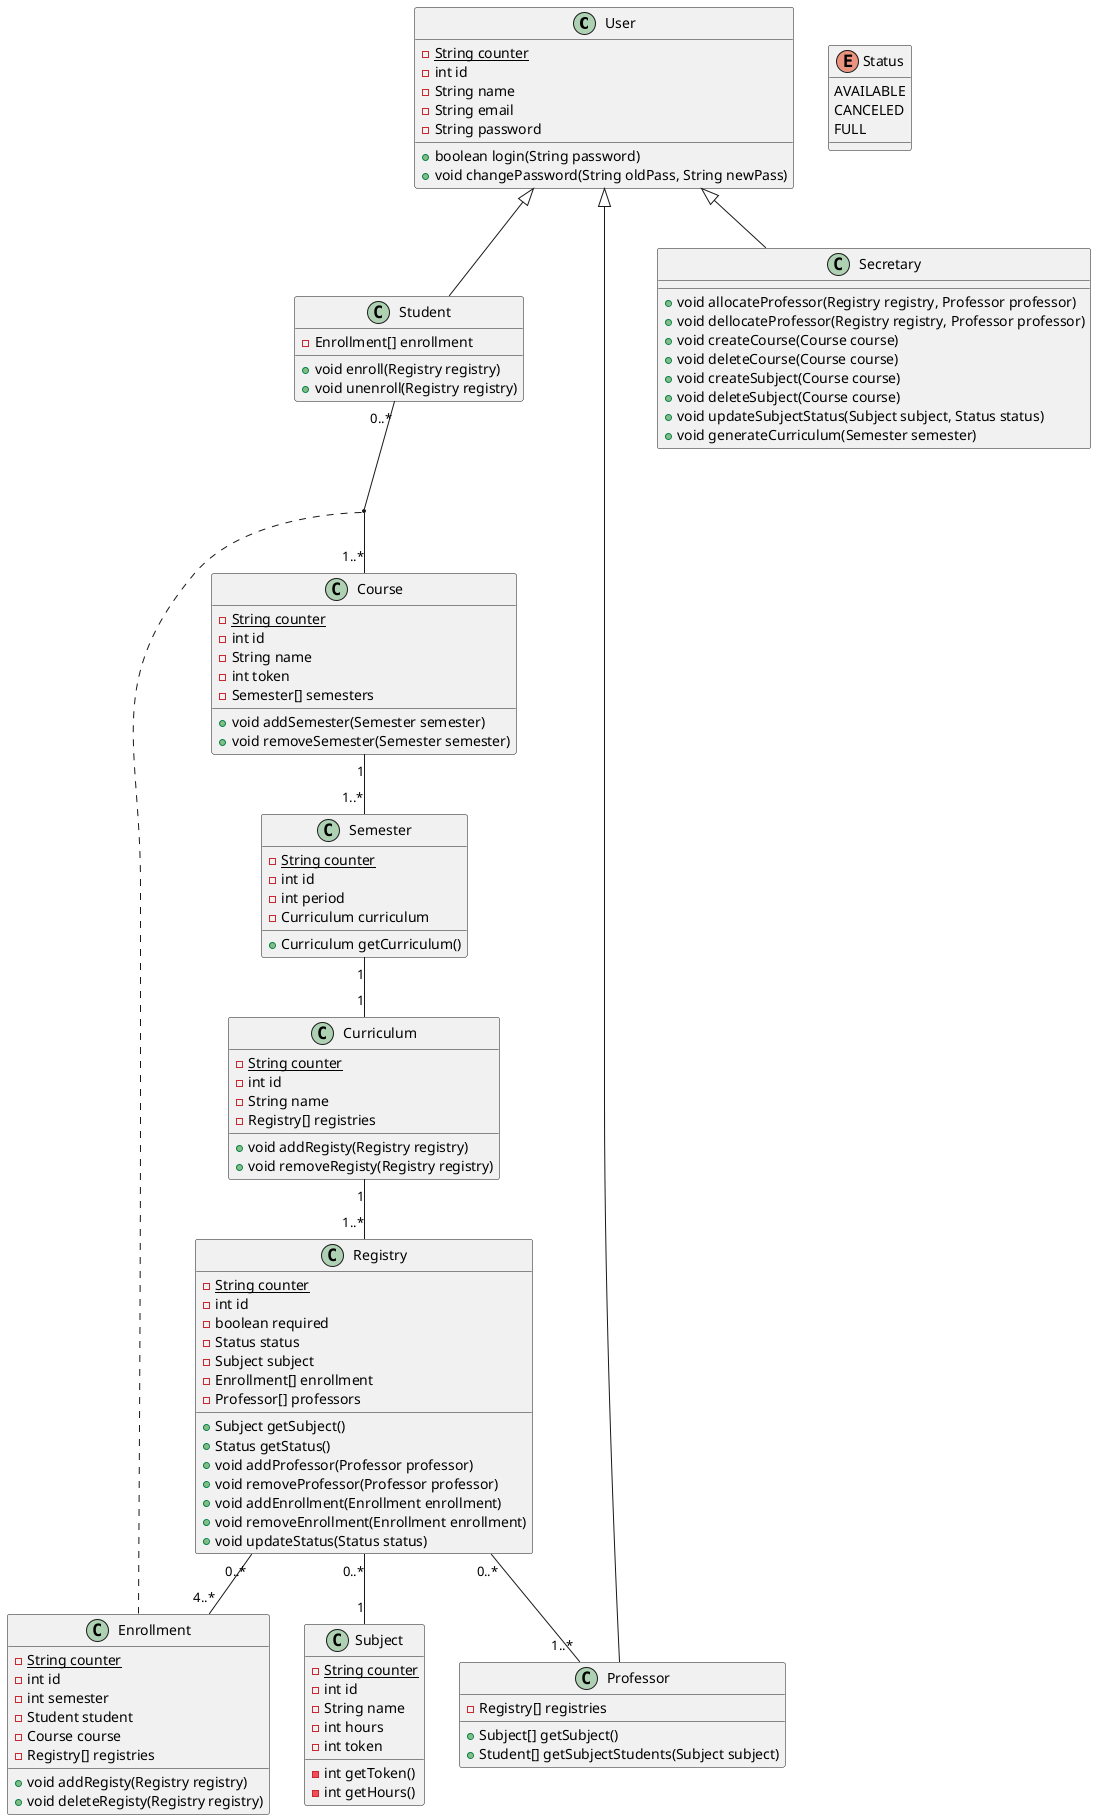 @startuml

class User {
    -{static} String counter
    -int id
    -String name
    -String email
    -String password
    +boolean login(String password)
    +void changePassword(String oldPass, String newPass)
}
class Student {
    -Enrollment[] enrollment
    +void enroll(Registry registry)
    +void unenroll(Registry registry)
}
class Professor {
    -Registry[] registries
    +Subject[] getSubject()
    +Student[] getSubjectStudents(Subject subject)
}
class Secretary {
    +void allocateProfessor(Registry registry, Professor professor)
    +void dellocateProfessor(Registry registry, Professor professor)
    +void createCourse(Course course)
    +void deleteCourse(Course course)
    +void createSubject(Course course)
    +void deleteSubject(Course course)
    +void updateSubjectStatus(Subject subject, Status status)
    +void generateCurriculum(Semester semester)
}
class Enrollment {
    -{static} String counter
    -int id
    -int semester
    -Student student
    -Course course
    -Registry[] registries
    +void addRegisty(Registry registry)
    +void deleteRegisty(Registry registry)
}
class Course {
    -{static} String counter
    -int id
    -String name
    -int token
    -Semester[] semesters
    +void addSemester(Semester semester)
    +void removeSemester(Semester semester)
}
class Semester {
    -{static} String counter
    -int id
    -int period
    -Curriculum curriculum
    +Curriculum getCurriculum()
}
class Curriculum {
    -{static} String counter
    -int id
    -String name
    -Registry[] registries
    +void addRegisty(Registry registry)
    +void removeRegisty(Registry registry)
}
class Subject {
    -{static} String counter
    -int id
    -String name
    -int hours
    -int token
    -int getToken()
    -int getHours()
}
class Registry {
    -{static} String counter
    -int id
    -boolean required
    -Status status
    -Subject subject
    -Enrollment[] enrollment
    -Professor[] professors
    +Subject getSubject()
    +Status getStatus()
    +void addProfessor(Professor professor)
    +void removeProfessor(Professor professor)
    +void addEnrollment(Enrollment enrollment)
    +void removeEnrollment(Enrollment enrollment)
    +void updateStatus(Status status)
}

enum Status {
    AVAILABLE
    CANCELED
    FULL
}

User <|-- Student
User <|-- Professor
User <|-- Secretary

Course "1" -- "1..*" Semester
Semester "1" -- "1" Curriculum
Curriculum "1" -- "1..*" Registry
Registry "0..*" -- "1" Subject
Student "0..*" -- "1..*" Course
(Student, Course) . Enrollment
Registry "0..*" -- "4..*" Enrollment
Registry "0..*" -- "1..*" Professor

@enduml